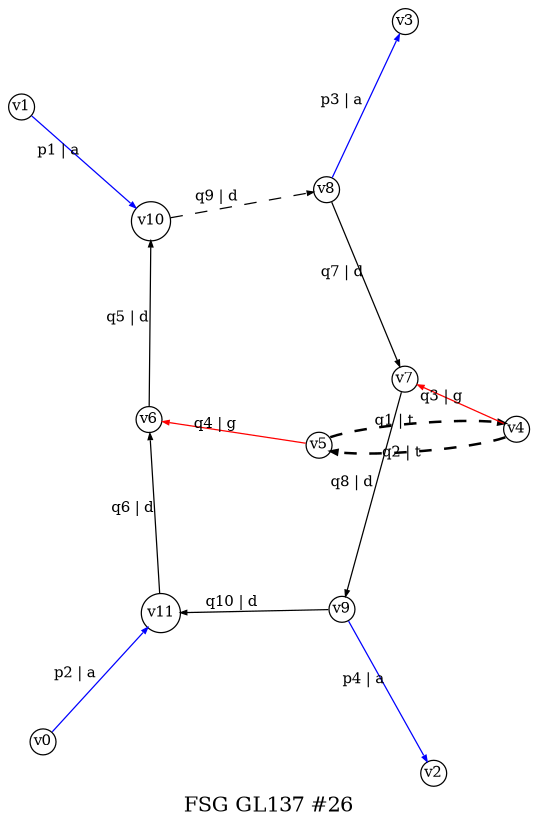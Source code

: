 digraph dot_26_0_GL137 {
label="FSG GL137 #26";
noverlap="scale"; layout="neato";
graph [ fontsize=10,ratio=1.5 ];
node [ fontsize=7,shape=circle,margin=0,height=0.01,penwidth=0.6 ];
edge [ fontsize=7,arrowsize=0.3,penwidth=0.6 ];
"v1" -> "v10" [label="p1 | a",color="blue",penwidth="0.6",style="solid"];
"v0" -> "v11" [label="p2 | a",color="blue",penwidth="0.6",style="solid"];
"v8" -> "v3" [label="p3 | a",color="blue",penwidth="0.6",style="solid"];
"v9" -> "v2" [label="p4 | a",color="blue",penwidth="0.6",style="solid"];
"v5" -> "v4" [label="q1 | t",color="black",penwidth="1.2",style="dashed"];
"v4" -> "v5" [label="q2 | t",color="black",penwidth="1.2",style="dashed"];
"v4" -> "v7" [label="q3 | g",color="red",penwidth="0.6",style="solid"];
"v5" -> "v6" [label="q4 | g",color="red",penwidth="0.6",style="solid"];
"v6" -> "v10" [label="q5 | d",color="black",penwidth="0.6",style="solid"];
"v11" -> "v6" [label="q6 | d",color="black",penwidth="0.6",style="solid"];
"v8" -> "v7" [label="q7 | d",color="black",penwidth="0.6",style="solid"];
"v7" -> "v9" [label="q8 | d",color="black",penwidth="0.6",style="solid"];
"v10" -> "v8" [label="q9 | d",color="black",penwidth="0.6",style="dashed"];
"v9" -> "v11" [label="q10 | d",color="black",penwidth="0.6",style="solid"];
}